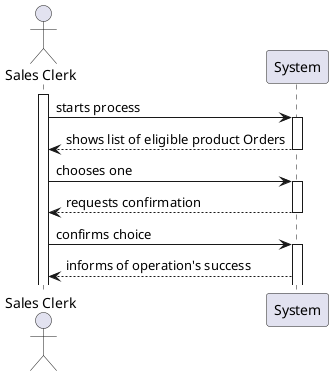 @startuml

actor "Sales Clerk" as ACT
participant "System" as SYS

activate ACT
ACT -> SYS : starts process
activate SYS
SYS --> ACT : shows list of eligible product Orders
deactivate SYS
ACT -> SYS : chooses one
activate SYS
SYS --> ACT : requests confirmation
deactivate SYS
ACT -> SYS : confirms choice
activate SYS
SYS --> ACT: informs of operation's success

@enduml
